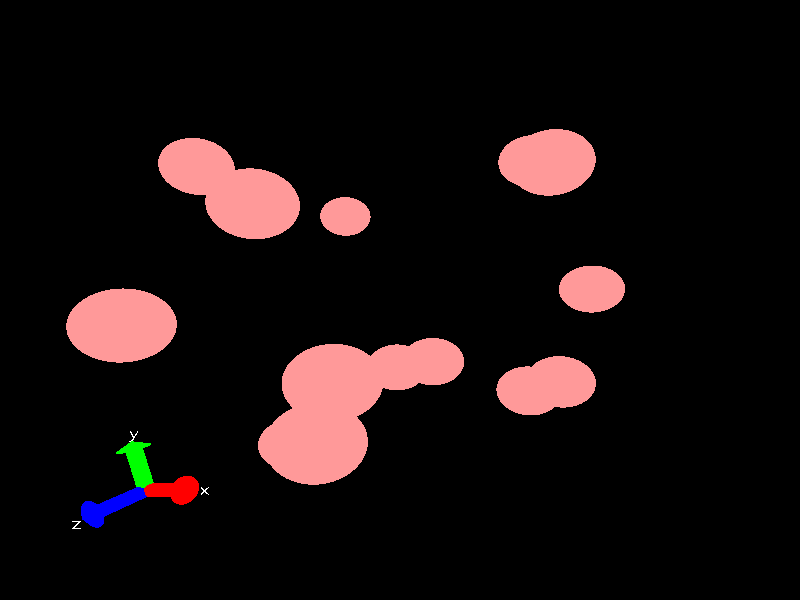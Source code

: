 // 
// Molecular graphics export from VMD 1.9.4a51
// http://www.ks.uiuc.edu/Research/vmd/
// Requires POV-Ray 3.5 or later
// 
// POV 3.x input script : vmdscene.pov 
// try povray +W1736 +H1726 -Ivmdscene.pov -Ovmdscene.pov.tga +P +X +A +FT +C
#if (version < 3.5) 
#error "VMD POV3DisplayDevice has been compiled for POV-Ray 3.5 or above.\nPlease upgrade POV-Ray or recompile VMD."
#end 
#declare VMD_clip_on=array[3] {0, 0, 0};
#declare VMD_clip=array[3];
#declare VMD_scaledclip=array[3];
#declare VMD_line_width=0.0020;
#macro VMDC ( C1 )
  texture { pigment { rgbt C1 }}
#end
#macro VMD_point (P1, R1, C1)
  #local T = texture { finish { ambient 1.0 diffuse 0.0 phong 0.0 specular 0.0 } pigment { C1 } }
  #if(VMD_clip_on[2])
  intersection {
    sphere {P1, R1 texture {T} #if(VMD_clip_on[1]) clipped_by {VMD_clip[1]} #end no_shadow}
    VMD_clip[2]
  }
  #else
  sphere {P1, R1 texture {T} #if(VMD_clip_on[1]) clipped_by {VMD_clip[1]} #end no_shadow}
  #end
#end
#macro VMD_line (P1, P2, C1)
  #local T = texture { finish { ambient 1.0 diffuse 0.0 phong 0.0 specular 0.0 } pigment { C1 } }
  #if(VMD_clip_on[2])
  intersection {
    cylinder {P1, P2, VMD_line_width texture {T} #if(VMD_clip_on[1]) clipped_by {VMD_clip[1]} #end no_shadow}
    VMD_clip[2]
  }
  #else
  cylinder {P1, P2, VMD_line_width texture {T} #if(VMD_clip_on[1]) clipped_by {VMD_clip[1]} #end no_shadow}
  #end
#end
#macro VMD_sphere (P1, R1, C1)
  #local T = texture { pigment { C1 } }
  #if(VMD_clip_on[2])
  intersection {
    sphere {P1, R1 texture {T} #if(VMD_clip_on[1]) clipped_by {VMD_clip[1]} #end no_shadow}
    VMD_clip[2]
  }
  #else
  sphere {P1, R1 texture {T} #if(VMD_clip_on[1]) clipped_by {VMD_clip[1]} #end no_shadow}
  #end
#end
#macro VMD_cylinder (P1, P2, R1, C1, O1)
  #local T = texture { pigment { C1 } }
  #if(VMD_clip_on[2])
  intersection {
    cylinder {P1, P2, R1 #if(O1) open #end texture {T} #if(VMD_clip_on[1]) clipped_by {VMD_clip[1]} #end no_shadow}
    VMD_clip[2]
  }
  #else
  cylinder {P1, P2, R1 #if(O1) open #end texture {T} #if(VMD_clip_on[1]) clipped_by {VMD_clip[1]} #end no_shadow}
  #end
#end
#macro VMD_cone (P1, P2, R1, C1)
  #local T = texture { pigment { C1 } }
  #if(VMD_clip_on[2])
  intersection {
    cone {P1, R1, P2, VMD_line_width texture {T} #if(VMD_clip_on[1]) clipped_by {VMD_clip[1]} #end no_shadow}
    VMD_clip[2]
  }
  #else
  cone {P1, R1, P2, VMD_line_width texture {T} #if(VMD_clip_on[1]) clipped_by {VMD_clip[1]} #end no_shadow}
  #end
#end
#macro VMD_triangle (P1, P2, P3, N1, N2, N3, C1)
  #local T = texture { pigment { C1 } }
  smooth_triangle {P1, N1, P2, N2, P3, N3 texture {T} #if(VMD_clip_on[1]) clipped_by {VMD_clip[1]} #end no_shadow}
#end
#macro VMD_tricolor (P1, P2, P3, N1, N2, N3, C1, C2, C3)
  #local NX = P2-P1;
  #local NY = P3-P1;
  #local NZ = vcross(NX, NY);
  #local T = texture { pigment {
    average pigment_map {
      [1 gradient x color_map {[0 rgb 0] [1 C2*3]}]
      [1 gradient y color_map {[0 rgb 0] [1 C3*3]}]
      [1 gradient z color_map {[0 rgb 0] [1 C1*3]}]
    }
    matrix <1.01,0,1,0,1.01,1,0,0,1,-.002,-.002,-1>
    matrix <NX.x,NX.y,NX.z,NY.x,NY.y,NY.z,NZ.x,NZ.y,NZ.z,P1.x,P1.y,P1.z>
  } }
  smooth_triangle {P1, N1, P2, N2, P3, N3 texture {T} #if(VMD_clip_on[1]) clipped_by {VMD_clip[1]} #end no_shadow}
#end
camera {
  up <0, 6.0000, 0>
  right <6.0348, 0, 0>
  location <0.0000, 0.0000, -2.0000>
  look_at <0.0000, 0.0000, -0.0000>
  direction <-0.0000, -0.0000, 4.0000>
}
light_source { 
  <-0.1000, 0.1000, -1.0000> 
  color rgb<1.000, 1.000, 1.000> 
  parallel 
  point_at <0.0, 0.0, 0.0> 
}
light_source { 
  <1.0000, 2.0000, -0.5000> 
  color rgb<1.000, 1.000, 1.000> 
  parallel 
  point_at <0.0, 0.0, 0.0> 
}
background {
  color rgb<0.000, 0.000, 0.000>
}
fog {
  distance 3.1250 
  fog_type 1 
  color rgb<0.000, 0.000, 0.000> 
} 
#default { texture {
 finish { ambient 0.000 diffuse 0.650 phong 0.1 phong_size 40.000 specular 0.500 }
} }
// VMD: Starting axes output.
VMD_cylinder(<-0.955504,-0.95,-0>,<-0.772025,-0.903936,-0.096792>0.0300,rgbt<1.000,0.000,0.000,0.000>,1)
VMD_triangle(<-0.75707161,-0.86525095,-0.050036583>,<-0.75194401,-0.8751989,-0.045050956>,<-0.73964596,-0.89580673,-0.11387289>,<-0.86348796,-0.50433731,0.0056937039>,<-0.90569884,-0.42244527,-0.035347987>,<-0.88485694,-0.46548599,-0.018735785>,rgbt<1.000,0.000,0.000,0.000>)
VMD_triangle(<-0.75707161,-0.86525095,-0.050036583>,<-0.75194401,-0.8751989,-0.045050956>,<-0.77202463,-0.90393573,-0.096791953>,<-0.86344159,-0.21677543,0.45549646>,<-0.86344159,-0.21677543,0.45549646>,<-0.86344159,-0.21677543,0.45549646>,rgbt<1.000,0.000,0.000,0.000>)
VMD_triangle(<-0.75194401,-0.8751989,-0.045050956>,<-0.74758804,-0.88625121,-0.042053711>,<-0.73964596,-0.89580673,-0.11387289>,<-0.90569884,-0.42244527,-0.035347987>,<-0.94155729,-0.33146229,-0.060021412>,<-0.92421967,-0.37832189,-0.051869668>,rgbt<1.000,0.000,0.000,0.000>)
VMD_triangle(<-0.75194401,-0.8751989,-0.045050956>,<-0.74758804,-0.88625121,-0.042053711>,<-0.77202463,-0.90393573,-0.096791953>,<-0.86344159,-0.21677543,0.45549646>,<-0.86344159,-0.21677543,0.45549646>,<-0.86344159,-0.21677543,0.45549646>,rgbt<1.000,0.000,0.000,0.000>)
VMD_triangle(<-0.74758804,-0.88625121,-0.042053711>,<-0.7441712,-0.89798319,-0.041160017>,<-0.73964596,-0.89580673,-0.11387289>,<-0.94155729,-0.33146229,-0.060021412>,<-0.96968514,-0.23488466,-0.067378312>,<-0.95648181,-0.28375325,-0.068019398>,rgbt<1.000,0.000,0.000,0.000>)
VMD_triangle(<-0.74758804,-0.88625121,-0.042053711>,<-0.7441712,-0.89798319,-0.041160017>,<-0.77202463,-0.90393573,-0.096791953>,<-0.86344159,-0.21677543,0.45549646>,<-0.86344159,-0.21677543,0.45549646>,<-0.86344159,-0.21677543,0.45549646>,rgbt<1.000,0.000,0.000,0.000>)
VMD_triangle(<-0.7441712,-0.89798319,-0.041160017>,<-0.74182475,-0.90994388,-0.042404231>,<-0.73964596,-0.89580673,-0.11387289>,<-0.96968514,-0.23488466,-0.067378312>,<-0.98900151,-0.13642395,-0.057135869>,<-0.98040336,-0.18541417,-0.066564523>,rgbt<1.000,0.000,0.000,0.000>)
VMD_triangle(<-0.7441712,-0.89798319,-0.041160017>,<-0.74182475,-0.90994388,-0.042404231>,<-0.77202463,-0.90393573,-0.096791953>,<-0.86344159,-0.21677543,0.45549646>,<-0.86344159,-0.21677543,0.45549646>,<-0.86344159,-0.21677543,0.45549646>,rgbt<1.000,0.000,0.000,0.000>)
VMD_triangle(<-0.74182475,-0.90994388,-0.042404231>,<-0.74063879,-0.92167366,-0.045738541>,<-0.73964596,-0.89580673,-0.11387289>,<-0.98900151,-0.13642395,-0.057135869>,<-0.99876392,-0.039864,-0.029687835>,<-0.99506491,-0.087084092,-0.047560863>,rgbt<1.000,0.000,0.000,0.000>)
VMD_triangle(<-0.74182475,-0.90994388,-0.042404231>,<-0.74063879,-0.92167366,-0.045738541>,<-0.77202463,-0.90393573,-0.096791953>,<-0.86344159,-0.21677543,0.45549646>,<-0.86344159,-0.21677543,0.45549646>,<-0.86344159,-0.21677543,0.45549646>,rgbt<1.000,0.000,0.000,0.000>)
VMD_triangle(<-0.74063879,-0.92167366,-0.045738541>,<-0.740659,-0.93272179,-0.051034797>,<-0.73964596,-0.89580673,-0.11387289>,<-0.99876392,-0.039864,-0.029687835>,<-0.99859744,0.051084492,0.013910976>,<-0.99990326,0.0074582733,-0.011738721>,rgbt<1.000,0.000,0.000,0.000>)
VMD_triangle(<-0.74063879,-0.92167366,-0.045738541>,<-0.740659,-0.93272179,-0.051034797>,<-0.77202463,-0.90393573,-0.096791953>,<-0.86344159,-0.21677543,0.45549646>,<-0.86344159,-0.21677543,0.45549646>,<-0.86344159,-0.21677543,0.45549646>,rgbt<1.000,0.000,0.000,0.000>)
VMD_triangle(<-0.740659,-0.93272179,-0.051034797>,<-0.74188459,-0.94266367,-0.058089476>,<-0.73964596,-0.89580673,-0.11387289>,<-0.99859744,0.051084492,0.013910976>,<-0.98850834,0.13292633,0.071985193>,<-0.99473238,0.094579749,0.039525058>,rgbt<1.000,0.000,0.000,0.000>)
VMD_triangle(<-0.740659,-0.93272179,-0.051034797>,<-0.74188459,-0.94266367,-0.058089476>,<-0.77202463,-0.90393573,-0.096791953>,<-0.86344159,-0.21677543,0.45549646>,<-0.86344159,-0.21677543,0.45549646>,<-0.86344159,-0.21677543,0.45549646>,rgbt<1.000,0.000,0.000,0.000>)
VMD_triangle(<-0.74188459,-0.94266367,-0.058089476>,<-0.74426842,-0.95111734,-0.066631466>,<-0.73964596,-0.89580673,-0.11387289>,<-0.98850834,0.13292633,0.071985193>,<-0.96888435,0.20251667,0.14230315>,<-0.97975087,0.17093229,0.10426084>,rgbt<1.000,0.000,0.000,0.000>)
VMD_triangle(<-0.74188459,-0.94266367,-0.058089476>,<-0.74426842,-0.95111734,-0.066631466>,<-0.77202463,-0.90393573,-0.096791953>,<-0.86344159,-0.21677543,0.45549646>,<-0.86344159,-0.21677543,0.45549646>,<-0.86344159,-0.21677543,0.45549646>,rgbt<1.000,0.000,0.000,0.000>)
VMD_triangle(<-0.74426842,-0.95111734,-0.066631466>,<-0.74771893,-0.95775777,-0.076332517>,<-0.73964596,-0.89580673,-0.11387289>,<-0.96888435,0.20251667,0.14230315>,<-0.94047958,0.25718093,0.22216229>,<-0.95553458,0.23358203,0.17998081>,rgbt<1.000,0.000,0.000,0.000>)
VMD_triangle(<-0.74426842,-0.95111734,-0.066631466>,<-0.74771893,-0.95775777,-0.076332517>,<-0.77202463,-0.90393573,-0.096791953>,<-0.86344159,-0.21677543,0.45549646>,<-0.86344159,-0.21677543,0.45549646>,<-0.86344159,-0.21677543,0.45549646>,rgbt<1.000,0.000,0.000,0.000>)
VMD_triangle(<-0.74771893,-0.95775777,-0.076332517>,<-0.75210351,-0.96232986,-0.086819813>,<-0.73964596,-0.89580673,-0.11387289>,<-0.94047958,0.25718093,0.22216229>,<-0.90438581,0.29481843,0.30849376>,<-0.92301428,0.28012076,0.26377445>,rgbt<1.000,0.000,0.000,0.000>)
VMD_triangle(<-0.74771893,-0.95775777,-0.076332517>,<-0.75210351,-0.96232986,-0.086819813>,<-0.77202463,-0.90393573,-0.096791953>,<-0.86344159,-0.21677543,0.45549646>,<-0.86344159,-0.21677543,0.45549646>,<-0.86344159,-0.21677543,0.45549646>,rgbt<1.000,0.000,0.000,0.000>)
VMD_triangle(<-0.75210351,-0.96232986,-0.086819813>,<-0.75725365,-0.9646579,-0.097690322>,<-0.73964596,-0.89580673,-0.11387289>,<-0.90438581,0.29481843,0.30849376>,<-0.8619898,0.31398299,0.39798009>,<-0.88343942,0.30876058,0.35242242>,rgbt<1.000,0.000,0.000,0.000>)
VMD_triangle(<-0.75210351,-0.96232986,-0.086819813>,<-0.75725365,-0.9646579,-0.097690322>,<-0.77202463,-0.90393573,-0.096791953>,<-0.86344159,-0.21677543,0.45549646>,<-0.86344159,-0.21677543,0.45549646>,<-0.86344159,-0.21677543,0.45549646>,rgbt<1.000,0.000,0.000,0.000>)
VMD_triangle(<-0.75725365,-0.9646579,-0.097690322>,<-0.76297134,-0.96465242,-0.10852633>,<-0.73964596,-0.89580673,-0.11387289>,<-0.8619898,0.31398299,0.39798009>,<-0.81492114,0.31393787,0.48718223>,<-0.83833104,0.31840068,0.44251779>,rgbt<1.000,0.000,0.000,0.000>)
VMD_triangle(<-0.75725365,-0.9646579,-0.097690322>,<-0.76297134,-0.96465242,-0.10852633>,<-0.77202463,-0.90393573,-0.096791953>,<-0.86344159,-0.21677543,0.45549646>,<-0.86344159,-0.21677543,0.45549646>,<-0.86344159,-0.21677543,0.45549646>,rgbt<1.000,0.000,0.000,0.000>)
VMD_triangle(<-0.76297134,-0.96465242,-0.10852633>,<-0.76903701,-0.96231365,-0.11891137>,<-0.73964596,-0.89580673,-0.11387289>,<-0.81492114,0.31393787,0.48718223>,<-0.76498854,0.2946848,0.57267207>,<-0.78942281,0.30867052,0.53059798>,rgbt<1.000,0.000,0.000,0.000>)
VMD_triangle(<-0.76297134,-0.96465242,-0.10852633>,<-0.76903701,-0.96231365,-0.11891137>,<-0.77202463,-0.90393573,-0.096791953>,<-0.86344159,-0.21677543,0.45549646>,<-0.86344159,-0.21677543,0.45549646>,<-0.86344159,-0.21677543,0.45549646>,rgbt<1.000,0.000,0.000,0.000>)
VMD_triangle(<-0.76903701,-0.96231365,-0.11891137>,<-0.77521753,-0.95773143,-0.12844637>,<-0.73964596,-0.89580673,-0.11387289>,<-0.76498854,0.2946848,0.57267207>,<-0.71411061,0.25696388,0.65116471>,<-0.73859382,0.27994394,0.61327863>,rgbt<1.000,0.000,0.000,0.000>)
VMD_triangle(<-0.76903701,-0.96231365,-0.11891137>,<-0.77521753,-0.95773143,-0.12844637>,<-0.77202463,-0.90393573,-0.096791953>,<-0.86344159,-0.21677543,0.45549646>,<-0.86344159,-0.21677543,0.45549646>,<-0.86344159,-0.21677543,0.45549646>,rgbt<1.000,0.000,0.000,0.000>)
VMD_triangle(<-0.77521753,-0.95773143,-0.12844637>,<-0.78127533,-0.95108187,-0.13676493>,<-0.73964596,-0.89580673,-0.11387289>,<-0.71411061,0.25696388,0.65116471>,<-0.66424298,0.20222466,0.71964329>,<-0.68779749,0.23332532,0.68738198>,rgbt<1.000,0.000,0.000,0.000>)
VMD_triangle(<-0.77521753,-0.95773143,-0.12844637>,<-0.78127533,-0.95108187,-0.13676493>,<-0.77202463,-0.90393573,-0.096791953>,<-0.86344159,-0.21677543,0.45549646>,<-0.86344159,-0.21677543,0.45549646>,<-0.86344159,-0.21677543,0.45549646>,rgbt<1.000,0.000,0.000,0.000>)
VMD_triangle(<-0.78127533,-0.95108187,-0.13676493>,<-0.78697765,-0.94262046,-0.14354733>,<-0.73964596,-0.89580673,-0.11387289>,<-0.66424298,0.20222466,0.71964329>,<-0.61730176,0.13257052,0.77547634>,<-0.63898611,0.17060572,0.75006026>,rgbt<1.000,0.000,0.000,0.000>)
VMD_triangle(<-0.78127533,-0.95108187,-0.13676493>,<-0.78697765,-0.94262046,-0.14354733>,<-0.77202463,-0.90393573,-0.096791953>,<-0.86344159,-0.21677543,0.45549646>,<-0.86344159,-0.21677543,0.45549646>,<-0.86344159,-0.21677543,0.45549646>,rgbt<1.000,0.000,0.000,0.000>)
VMD_triangle(<-0.78697765,-0.94262046,-0.14354733>,<-0.79210526,-0.9326725,-0.14853296>,<-0.73964596,-0.89580673,-0.11387289>,<-0.61730176,0.13257052,0.77547634>,<-0.575091,0.050678398,0.81651819>,<-0.59403539,0.094195619,0.7989049>,rgbt<1.000,0.000,0.000,0.000>)
VMD_triangle(<-0.78697765,-0.94262046,-0.14354733>,<-0.79210526,-0.9326725,-0.14853296>,<-0.77202463,-0.90393573,-0.096791953>,<-0.86344159,-0.21677543,0.45549646>,<-0.86344159,-0.21677543,0.45549646>,<-0.86344159,-0.21677543,0.45549646>,rgbt<1.000,0.000,0.000,0.000>)
VMD_triangle(<-0.79210526,-0.9326725,-0.14853296>,<-0.79646122,-0.92162013,-0.15153021>,<-0.73964596,-0.89580673,-0.11387289>,<-0.575091,0.050678398,0.81651819>,<-0.53923267,-0.040304691,0.84119177>,<-0.55467266,0.0070312987,0.83203894>,rgbt<1.000,0.000,0.000,0.000>)
VMD_triangle(<-0.79210526,-0.9326725,-0.14853296>,<-0.79646122,-0.92162013,-0.15153021>,<-0.77202463,-0.90393573,-0.096791953>,<-0.86344159,-0.21677543,0.45549646>,<-0.86344159,-0.21677543,0.45549646>,<-0.86344159,-0.21677543,0.45549646>,rgbt<1.000,0.000,0.000,0.000>)
VMD_triangle(<-0.79646122,-0.92162013,-0.15153021>,<-0.79987806,-0.90988821,-0.15242389>,<-0.73964596,-0.89580673,-0.11387289>,<-0.53923267,-0.040304691,0.84119177>,<-0.511105,-0.13688236,0.84854871>,<-0.52241075,-0.087537393,0.84818876>,rgbt<1.000,0.000,0.000,0.000>)
VMD_triangle(<-0.79646122,-0.92162013,-0.15153021>,<-0.79987806,-0.90988821,-0.15242389>,<-0.77202463,-0.90393573,-0.096791953>,<-0.86344159,-0.21677543,0.45549646>,<-0.86344159,-0.21677543,0.45549646>,<-0.86344159,-0.21677543,0.45549646>,rgbt<1.000,0.000,0.000,0.000>)
VMD_triangle(<-0.79987806,-0.90988821,-0.15242389>,<-0.80222458,-0.89792752,-0.15117966>,<-0.73964596,-0.89580673,-0.11387289>,<-0.511105,-0.13688236,0.84854871>,<-0.49178872,-0.23534341,0.83830625>,<-0.49848929,-0.18587655,0.84673387>,rgbt<1.000,0.000,0.000,0.000>)
VMD_triangle(<-0.79987806,-0.90988821,-0.15242389>,<-0.80222458,-0.89792752,-0.15117966>,<-0.77202463,-0.90393573,-0.096791953>,<-0.86344159,-0.21677543,0.45549646>,<-0.86344159,-0.21677543,0.45549646>,<-0.86344159,-0.21677543,0.45549646>,rgbt<1.000,0.000,0.000,0.000>)
VMD_triangle(<-0.80222458,-0.89792752,-0.15117966>,<-0.80341053,-0.88619769,-0.14784534>,<-0.73964596,-0.89580673,-0.11387289>,<-0.49178872,-0.23534341,0.83830625>,<-0.48202619,-0.3319034,0.81085807>,<-0.48382762,-0.28420705,0.82773006>,rgbt<1.000,0.000,0.000,0.000>)
VMD_triangle(<-0.80222458,-0.89792752,-0.15117966>,<-0.80341053,-0.88619769,-0.14784534>,<-0.77202463,-0.90393573,-0.096791953>,<-0.86344159,-0.21677543,0.45549646>,<-0.86344159,-0.21677543,0.45549646>,<-0.86344159,-0.21677543,0.45549646>,rgbt<1.000,0.000,0.000,0.000>)
VMD_triangle(<-0.80341053,-0.88619769,-0.14784534>,<-0.80339026,-0.87514955,-0.14254908>,<-0.73964596,-0.89580673,-0.11387289>,<-0.48202619,-0.3319034,0.81085807>,<-0.4821927,-0.42285177,0.767259>,<-0.47898936,-0.37874919,0.79190797>,rgbt<1.000,0.000,0.000,0.000>)
VMD_triangle(<-0.80341053,-0.88619769,-0.14784534>,<-0.80339026,-0.87514955,-0.14254908>,<-0.77202463,-0.90393573,-0.096791953>,<-0.86344159,-0.21677543,0.45549646>,<-0.86344159,-0.21677543,0.45549646>,<-0.86344159,-0.21677543,0.45549646>,rgbt<1.000,0.000,0.000,0.000>)
VMD_triangle(<-0.80339026,-0.87514955,-0.14254908>,<-0.80216467,-0.86520761,-0.13549438>,<-0.73964596,-0.89580673,-0.11387289>,<-0.4821927,-0.42285177,0.767259>,<-0.49228176,-0.50469381,0.70918459>,<-0.48416024,-0.46587071,0.7406438>,rgbt<1.000,0.000,0.000,0.000>)
VMD_triangle(<-0.80339026,-0.87514955,-0.14254908>,<-0.80216467,-0.86520761,-0.13549438>,<-0.77202463,-0.90393573,-0.096791953>,<-0.86344159,-0.21677543,0.45549646>,<-0.86344159,-0.21677543,0.45549646>,<-0.86344159,-0.21677543,0.45549646>,rgbt<1.000,0.000,0.000,0.000>)
VMD_triangle(<-0.80216467,-0.86520761,-0.13549438>,<-0.79978079,-0.85675406,-0.12695238>,<-0.73964596,-0.89580673,-0.11387289>,<-0.49228176,-0.50469381,0.70918459>,<-0.51190567,-0.57428408,0.63886642>,<-0.49914151,-0.54222345,0.67590779>,rgbt<1.000,0.000,0.000,0.000>)
VMD_triangle(<-0.80216467,-0.86520761,-0.13549438>,<-0.79978079,-0.85675406,-0.12695238>,<-0.77202463,-0.90393573,-0.096791953>,<-0.86344159,-0.21677543,0.45549646>,<-0.86344159,-0.21677543,0.45549646>,<-0.86344159,-0.21677543,0.45549646>,rgbt<1.000,0.000,0.000,0.000>)
VMD_triangle(<-0.79978079,-0.85675406,-0.12695238>,<-0.79633033,-0.85011357,-0.11725132>,<-0.73964596,-0.89580673,-0.11387289>,<-0.51190567,-0.57428408,0.63886642>,<-0.54031026,-0.62894821,0.55900705>,<-0.52335781,-0.60487294,0.60018772>,rgbt<1.000,0.000,0.000,0.000>)
VMD_triangle(<-0.79978079,-0.85675406,-0.12695238>,<-0.79633033,-0.85011357,-0.11725132>,<-0.77202463,-0.90393573,-0.096791953>,<-0.86344159,-0.21677543,0.45549646>,<-0.86344159,-0.21677543,0.45549646>,<-0.86344159,-0.21677543,0.45549646>,rgbt<1.000,0.000,0.000,0.000>)
VMD_triangle(<-0.79633033,-0.85011357,-0.11725132>,<-0.79194576,-0.84554154,-0.10676403>,<-0.73964596,-0.89580673,-0.11387289>,<-0.54031026,-0.62894821,0.55900705>,<-0.57640398,-0.66658562,0.47267544>,<-0.55587798,-0.65141165,0.51639372>,rgbt<1.000,0.000,0.000,0.000>)
VMD_triangle(<-0.79633033,-0.85011357,-0.11725132>,<-0.79194576,-0.84554154,-0.10676403>,<-0.77202463,-0.90393573,-0.096791953>,<-0.86344159,-0.21677543,0.45549646>,<-0.86344159,-0.21677543,0.45549646>,<-0.86344159,-0.21677543,0.45549646>,rgbt<1.000,0.000,0.000,0.000>)
VMD_triangle(<-0.79194576,-0.84554154,-0.10676403>,<-0.78679562,-0.8432135,-0.09589351>,<-0.73964596,-0.89580673,-0.11387289>,<-0.57640398,-0.66658562,0.47267544>,<-0.61879987,-0.68574995,0.3831889>,<-0.59545267,-0.68005121,0.42774576>,rgbt<1.000,0.000,0.000,0.000>)
VMD_triangle(<-0.79194576,-0.84554154,-0.10676403>,<-0.78679562,-0.8432135,-0.09589351>,<-0.77202463,-0.90393573,-0.096791953>,<-0.86344159,-0.21677543,0.45549646>,<-0.86344159,-0.21677543,0.45549646>,<-0.86344159,-0.21677543,0.45549646>,rgbt<1.000,0.000,0.000,0.000>)
VMD_triangle(<-0.78679562,-0.8432135,-0.09589351>,<-0.78107786,-0.84321898,-0.085057519>,<-0.73964596,-0.89580673,-0.11387289>,<-0.61879987,-0.68574995,0.3831889>,<-0.66586858,-0.68570459,0.29398677>,<-0.64056122,-0.68969113,0.33765006>,rgbt<1.000,0.000,0.000,0.000>)
VMD_triangle(<-0.78679562,-0.8432135,-0.09589351>,<-0.78107786,-0.84321898,-0.085057519>,<-0.77202463,-0.90393573,-0.096791953>,<-0.86344159,-0.21677543,0.45549646>,<-0.86344159,-0.21677543,0.45549646>,<-0.86344159,-0.21677543,0.45549646>,rgbt<1.000,0.000,0.000,0.000>)
VMD_triangle(<-0.78107786,-0.84321898,-0.085057519>,<-0.77501214,-0.84555775,-0.074672468>,<-0.73964596,-0.89580673,-0.11387289>,<-0.66586858,-0.68570459,0.29398677>,<-0.71580124,-0.66645139,0.20849693>,<-0.6894694,-0.67996073,0.2495701>,rgbt<1.000,0.000,0.000,0.000>)
VMD_triangle(<-0.78107786,-0.84321898,-0.085057519>,<-0.77501214,-0.84555775,-0.074672468>,<-0.77202463,-0.90393573,-0.096791953>,<-0.86344159,-0.21677543,0.45549646>,<-0.86344159,-0.21677543,0.45549646>,<-0.86344159,-0.21677543,0.45549646>,rgbt<1.000,0.000,0.000,0.000>)
VMD_triangle(<-0.77501214,-0.84555775,-0.074672468>,<-0.76883173,-0.85014004,-0.065137468>,<-0.73964596,-0.89580673,-0.11387289>,<-0.71580124,-0.66645139,0.20849693>,<-0.76667923,-0.62873036,0.13000447>,<-0.74029857,-0.65123415,0.1668894>,rgbt<1.000,0.000,0.000,0.000>)
VMD_triangle(<-0.77501214,-0.84555775,-0.074672468>,<-0.76883173,-0.85014004,-0.065137468>,<-0.77202463,-0.90393573,-0.096791953>,<-0.86344159,-0.21677543,0.45549646>,<-0.86344159,-0.21677543,0.45549646>,<-0.86344159,-0.21677543,0.45549646>,rgbt<1.000,0.000,0.000,0.000>)
VMD_triangle(<-0.76883173,-0.85014004,-0.065137468>,<-0.76277387,-0.85678959,-0.056818925>,<-0.73964596,-0.89580673,-0.11387289>,<-0.76667923,-0.62873036,0.13000447>,<-0.81654698,-0.57399082,0.061526071>,<-0.7910949,-0.60461515,0.09278632>,rgbt<1.000,0.000,0.000,0.000>)
VMD_triangle(<-0.76883173,-0.85014004,-0.065137468>,<-0.76277387,-0.85678959,-0.056818925>,<-0.77202463,-0.90393573,-0.096791953>,<-0.86344159,-0.21677543,0.45549646>,<-0.86344159,-0.21677543,0.45549646>,<-0.86344159,-0.21677543,0.45549646>,rgbt<1.000,0.000,0.000,0.000>)
VMD_triangle(<-0.76277387,-0.85678959,-0.056818925>,<-0.75707161,-0.865251,-0.050036531>,<-0.73964596,-0.89580673,-0.11387289>,<-0.81654698,-0.57399082,0.061526071>,<-0.86348826,-0.50433671,0.0056932867>,<-0.83990639,-0.54189539,0.030108232>,rgbt<1.000,0.000,0.000,0.000>)
VMD_triangle(<-0.76277387,-0.85678959,-0.056818925>,<-0.75707161,-0.865251,-0.050036531>,<-0.77202463,-0.90393573,-0.096791953>,<-0.86344159,-0.21677543,0.45549646>,<-0.86344159,-0.21677543,0.45549646>,<-0.86344159,-0.21677543,0.45549646>,rgbt<1.000,0.000,0.000,0.000>)
VMD_cylinder(<-0.955504,-0.95,-0>,<-1.00573,-0.743544,0.00305446>0.0300,rgbt<0.000,1.000,0.000,0.000>,1)
VMD_triangle(<-1.0125473,-0.74612212,0.065126821>,<-1.0006436,-0.74322975,0.06534598>,<-1.0145881,-0.70711112,0.003593486>,<0.25881547,-0.81189007,-0.52330589>,<0.16082427,-0.83570033,-0.52511001>,<0.20962043,-0.8226493,-0.52849531>,rgbt<0.000,1.000,0.000,0.000>)
VMD_triangle(<-1.0125473,-0.74612212,0.065126821>,<-1.0006436,-0.74322975,0.06534598>,<-1.0057255,-0.74354446,0.0030544633>,<0.23633853,-0.97156453,-0.014374077>,<0.23633853,-0.97156453,-0.014374077>,<0.23633853,-0.97156453,-0.014374077>,rgbt<0.000,1.000,0.000,0.000>)
VMD_triangle(<-1.0006436,-0.74322975,0.06534598>,<-0.98893517,-0.74034941,0.06317132>,<-1.0145881,-0.70711112,0.003593486>,<0.16082427,-0.83570033,-0.52511001>,<0.064440757,-0.859411,-0.50720817>,<0.11161602,-0.84660947,-0.52037895>,rgbt<0.000,1.000,0.000,0.000>)
VMD_triangle(<-1.0006436,-0.74322975,0.06534598>,<-0.98893517,-0.74034941,0.06317132>,<-1.0057255,-0.74354446,0.0030544633>,<0.23633853,-0.97156453,-0.014374077>,<0.23633853,-0.97156453,-0.014374077>,<0.23633853,-0.97156453,-0.014374077>,rgbt<0.000,1.000,0.000,0.000>)
VMD_triangle(<-0.98893517,-0.74034941,0.06317132>,<-0.97787207,-0.73759186,0.058686398>,<-1.0145881,-0.70711112,0.003593486>,<0.064440757,-0.859411,-0.50720817>,<-0.02663129,-0.88211095,-0.47028828>,<0.017100342,-0.87000984,-0.49273756>,rgbt<0.000,1.000,0.000,0.000>)
VMD_triangle(<-0.98893517,-0.74034941,0.06317132>,<-0.97787207,-0.73759186,0.058686398>,<-1.0057255,-0.74354446,0.0030544633>,<0.23633853,-0.97156453,-0.014374077>,<0.23633853,-0.97156453,-0.014374077>,<0.23633853,-0.97156453,-0.014374077>,rgbt<0.000,1.000,0.000,0.000>)
VMD_triangle(<-0.97787207,-0.73759186,0.058686398>,<-0.9678793,-0.73506314,0.052063573>,<-1.0145881,-0.70711112,0.003593486>,<-0.02663129,-0.88211095,-0.47028828>,<-0.10889179,-0.90292782,-0.41576904>,<-0.070294611,-0.89195126,-0.44663367>,rgbt<0.000,1.000,0.000,0.000>)
VMD_triangle(<-0.97787207,-0.73759186,0.058686398>,<-0.9678793,-0.73506314,0.052063573>,<-1.0057255,-0.74354446,0.0030544633>,<0.23633853,-0.97156453,-0.014374077>,<0.23633853,-0.97156453,-0.014374077>,<0.23633853,-0.97156453,-0.014374077>,rgbt<0.000,1.000,0.000,0.000>)
VMD_triangle(<-0.9678793,-0.73506314,0.052063573>,<-0.95934093,-0.73286033,0.043557353>,<-1.0145881,-0.70711112,0.003593486>,<-0.10889179,-0.90292782,-0.41576904>,<-0.17917955,-0.92106158,-0.34574577>,<-0.14720997,-0.91159028,-0.38383898>,rgbt<0.000,1.000,0.000,0.000>)
VMD_triangle(<-0.9678793,-0.73506314,0.052063573>,<-0.95934093,-0.73286033,0.043557353>,<-1.0057255,-0.74354446,0.0030544633>,<0.23633853,-0.97156453,-0.014374077>,<0.23633853,-0.97156453,-0.014374077>,<0.23633853,-0.97156453,-0.014374077>,rgbt<0.000,1.000,0.000,0.000>)
VMD_triangle(<-0.95934093,-0.73286033,0.043557353>,<-0.9525851,-0.73106807,0.033494633>,<-1.0145881,-0.70711112,0.003593486>,<-0.17917955,-0.92106158,-0.34574577>,<-0.23479354,-0.93581545,-0.26290953>,<-0.21068999,-0.92817241,-0.30676663>,rgbt<0.000,1.000,0.000,0.000>)
VMD_triangle(<-0.95934093,-0.73286033,0.043557353>,<-0.9525851,-0.73106807,0.033494633>,<-1.0057255,-0.74354446,0.0030544633>,<0.23633853,-0.97156453,-0.014374077>,<0.23633853,-0.97156453,-0.014374077>,<0.23633853,-0.97156453,-0.014374077>,rgbt<0.000,1.000,0.000,0.000>)
VMD_triangle(<-0.9525851,-0.73106807,0.033494633>,<-0.94787145,-0.72975522,0.022262119>,<-1.0145881,-0.70711112,0.003593486>,<-0.23479354,-0.93581545,-0.26290953>,<-0.27359638,-0.94662249,-0.17044343>,<-0.25829533,-0.94106025,-0.21837862>,rgbt<0.000,1.000,0.000,0.000>)
VMD_triangle(<-0.9525851,-0.73106807,0.033494633>,<-0.94787145,-0.72975522,0.022262119>,<-1.0057255,-0.74354446,0.0030544633>,<0.23633853,-0.97156453,-0.014374077>,<0.23633853,-0.97156453,-0.014374077>,<0.23633853,-0.97156453,-0.014374077>,rgbt<0.000,1.000,0.000,0.000>)
VMD_triangle(<-0.94787145,-0.72975522,0.022262119>,<-0.94538105,-0.72897238,0.010291461>,<-1.0145881,-0.70711112,0.003593486>,<-0.27359638,-0.94662249,-0.17044343>,<-0.29409713,-0.95306724,-0.071900696>,<-0.28819633,-0.94975865,-0.12207136>,rgbt<0.000,1.000,0.000,0.000>)
VMD_triangle(<-0.94787145,-0.72975522,0.022262119>,<-0.94538105,-0.72897238,0.010291461>,<-1.0057255,-0.74354446,0.0030544633>,<0.23633853,-0.97156453,-0.014374077>,<0.23633853,-0.97156453,-0.014374077>,<0.23633853,-0.97156453,-0.014374077>,rgbt<0.000,1.000,0.000,0.000>)
VMD_triangle(<-0.94538105,-0.72897238,0.010291461>,<-0.94520974,-0.72874951,-0.0019573104>,<-1.0145881,-0.70711112,0.003593486>,<-0.29409713,-0.95306724,-0.071900696>,<-0.29550785,-0.95490217,0.028931331>,<-0.29924417,-0.9539333,-0.021545719>,rgbt<0.000,1.000,0.000,0.000>)
VMD_triangle(<-0.94538105,-0.72897238,0.010291461>,<-0.94520974,-0.72874951,-0.0019573104>,<-1.0057255,-0.74354446,0.0030544633>,<0.23633853,-0.97156453,-0.014374077>,<0.23633853,-0.97156453,-0.014374077>,<0.23633853,-0.97156453,-0.014374077>,rgbt<0.000,1.000,0.000,0.000>)
VMD_triangle(<-0.94520974,-0.72874951,-0.0019573104>,<-0.94736397,-0.72909516,-0.014013493>,<-1.0145881,-0.70711112,0.003593486>,<-0.29550785,-0.95490217,0.028931331>,<-0.27777424,-0.95205659,0.12817781>,<-0.29101411,-0.95342374,0.079334274>,rgbt<0.000,1.000,0.000,0.000>)
VMD_triangle(<-0.94520974,-0.72874951,-0.0019573104>,<-0.94736397,-0.72909516,-0.014013493>,<-1.0057255,-0.74354446,0.0030544633>,<0.23633853,-0.97156453,-0.014374077>,<0.23633853,-0.97156453,-0.014374077>,<0.23633853,-0.97156453,-0.014374077>,rgbt<0.000,1.000,0.000,0.000>)
VMD_triangle(<-0.94736397,-0.72909516,-0.014013493>,<-0.95176095,-0.72999609,-0.025413757>,<-1.0145881,-0.70711112,0.003593486>,<-0.27777424,-0.95205659,0.12817781>,<-0.24157789,-0.9446401,0.22202508>,<-0.26382247,-0.94824958,0.17669287>,rgbt<0.000,1.000,0.000,0.000>)
VMD_triangle(<-0.94736397,-0.72909516,-0.014013493>,<-0.95176095,-0.72999609,-0.025413757>,<-1.0057255,-0.74354446,0.0030544633>,<0.23633853,-0.97156453,-0.014374077>,<0.23633853,-0.97156453,-0.014374077>,<0.23633853,-0.97156453,-0.014374077>,rgbt<0.000,1.000,0.000,0.000>)
VMD_triangle(<-0.95176095,-0.72999609,-0.025413757>,<-0.95823181,-0.73141772,-0.035720006>,<-1.0145881,-0.70711112,0.003593486>,<-0.24157789,-0.9446401,0.22202508>,<-0.18830976,-0.93293756,0.30686626>,<-0.21871415,-0.93860972,0.2667883>,rgbt<0.000,1.000,0.000,0.000>)
VMD_triangle(<-0.95176095,-0.72999609,-0.025413757>,<-0.95823181,-0.73141772,-0.035720006>,<-1.0057255,-0.74354446,0.0030544633>,<0.23633853,-0.97156453,-0.014374077>,<0.23633853,-0.97156453,-0.014374077>,<0.23633853,-0.97156453,-0.014374077>,rgbt<0.000,1.000,0.000,0.000>)
VMD_triangle(<-0.95823181,-0.73141772,-0.035720006>,<-0.96652782,-0.73330534,-0.044536173>,<-1.0145881,-0.70711112,0.003593486>,<-0.18830976,-0.93293756,0.30686626>,<-0.1200168,-0.91739869,0.37944105>,<-0.15742272,-0.92487448,0.34615788>,rgbt<0.000,1.000,0.000,0.000>)
VMD_triangle(<-0.95823181,-0.73141772,-0.035720006>,<-0.96652782,-0.73330534,-0.044536173>,<-1.0057255,-0.74354446,0.0030544633>,<0.23633853,-0.97156453,-0.014374077>,<0.23633853,-0.97156453,-0.014374077>,<0.23633853,-0.97156453,-0.014374077>,rgbt<0.000,1.000,0.000,0.000>)
VMD_triangle(<-0.96652782,-0.73330534,-0.044536173>,<-0.97633016,-0.73558646,-0.051523451>,<-1.0145881,-0.70711112,0.003593486>,<-0.1200168,-0.91739869,0.37944105>,<-0.039323613,-0.89862061,0.43696064>,<-0.082303293,-0.90757173,0.4117519>,rgbt<0.000,1.000,0.000,0.000>)
VMD_triangle(<-0.96652782,-0.73330534,-0.044536173>,<-0.97633016,-0.73558646,-0.051523451>,<-1.0057255,-0.74354446,0.0030544633>,<0.23633853,-0.97156453,-0.014374077>,<0.23633853,-0.97156453,-0.014374077>,<0.23633853,-0.97156453,-0.014374077>,rgbt<0.000,1.000,0.000,0.000>)
VMD_triangle(<-0.97633016,-0.73558646,-0.051523451>,<-0.98726225,-0.73817343,-0.056413334>,<-1.0145881,-0.70711112,0.003593486>,<-0.039323613,-0.89862061,0.43696064>,<0.050668795,-0.87732494,0.47721434>,<0.0037568894,-0.88736641,0.46104956>,rgbt<0.000,1.000,0.000,0.000>)
VMD_triangle(<-0.97633016,-0.73558646,-0.051523451>,<-0.98726225,-0.73817343,-0.056413334>,<-1.0057255,-0.74354446,0.0030544633>,<0.23633853,-0.97156453,-0.014374077>,<0.23633853,-0.97156453,-0.014374077>,<0.23633853,-0.97156453,-0.014374077>,rgbt<0.000,1.000,0.000,0.000>)
VMD_triangle(<-0.98726225,-0.73817343,-0.056413334>,<-0.99890375,-0.74096674,-0.059017897>,<-1.0145881,-0.70711112,0.003593486>,<0.050668795,-0.87732494,0.47721434>,<0.14650212,-0.85433018,0.49865514>,<0.09745086,-0.86503506,0.49215615>,rgbt<0.000,1.000,0.000,0.000>)
VMD_triangle(<-0.98726225,-0.73817343,-0.056413334>,<-0.99890375,-0.74096674,-0.059017897>,<-1.0057255,-0.74354446,0.0030544633>,<0.23633853,-0.97156453,-0.014374077>,<0.23633853,-0.97156453,-0.014374077>,<0.23633853,-0.97156453,-0.014374077>,rgbt<0.000,1.000,0.000,0.000>)
VMD_triangle(<-0.99890375,-0.74096674,-0.059017897>,<-1.0108074,-0.74385917,-0.059237059>,<-1.0145881,-0.70711112,0.003593486>,<0.14650212,-0.85433018,0.49865514>,<0.2444935,-0.83051991,0.50045925>,<0.1951779,-0.84143573,0.50387627>,rgbt<0.000,1.000,0.000,0.000>)
VMD_triangle(<-0.99890375,-0.74096674,-0.059017897>,<-1.0108074,-0.74385917,-0.059237059>,<-1.0057255,-0.74354446,0.0030544633>,<0.23633853,-0.97156453,-0.014374077>,<0.23633853,-0.97156453,-0.014374077>,<0.23633853,-0.97156453,-0.014374077>,rgbt<0.000,1.000,0.000,0.000>)
VMD_triangle(<-1.0108074,-0.74385917,-0.059237059>,<-1.0225158,-0.74673945,-0.057062387>,<-1.0145881,-0.70711112,0.003593486>,<0.2444935,-0.83051991,0.50045925>,<0.34087718,-0.80680925,0.48255739>,<0.29318252,-0.81747556,0.4957597>,rgbt<0.000,1.000,0.000,0.000>)
VMD_triangle(<-1.0108074,-0.74385917,-0.059237059>,<-1.0225158,-0.74673945,-0.057062387>,<-1.0057255,-0.74354446,0.0030544633>,<0.23633853,-0.97156453,-0.014374077>,<0.23633853,-0.97156453,-0.014374077>,<0.23633853,-0.97156453,-0.014374077>,rgbt<0.000,1.000,0.000,0.000>)
VMD_triangle(<-1.0225158,-0.74673945,-0.057062387>,<-1.033579,-0.749497,-0.052577455>,<-1.0145881,-0.70711112,0.003593486>,<0.34087718,-0.80680925,0.48255739>,<0.4319492,-0.78410918,0.44563729>,<0.38769823,-0.79407513,0.46811831>,rgbt<0.000,1.000,0.000,0.000>)
VMD_triangle(<-1.0225158,-0.74673945,-0.057062387>,<-1.033579,-0.749497,-0.052577455>,<-1.0057255,-0.74354446,0.0030544633>,<0.23633853,-0.97156453,-0.014374077>,<0.23633853,-0.97156453,-0.014374077>,<0.23633853,-0.97156453,-0.014374077>,rgbt<0.000,1.000,0.000,0.000>)
VMD_triangle(<-1.033579,-0.749497,-0.052577455>,<-1.0435717,-0.75202572,-0.045954622>,<-1.0145881,-0.70711112,0.003593486>,<0.4319492,-0.78410918,0.44563729>,<0.51420987,-0.76329213,0.39111781>,<0.47509319,-0.77213365,0.42201421>,rgbt<0.000,1.000,0.000,0.000>)
VMD_triangle(<-1.033579,-0.749497,-0.052577455>,<-1.0435717,-0.75202572,-0.045954622>,<-1.0057255,-0.74354446,0.0030544633>,<0.23633853,-0.97156453,-0.014374077>,<0.23633853,-0.97156453,-0.014374077>,<0.23633853,-0.97156453,-0.014374077>,rgbt<0.000,1.000,0.000,0.000>)
VMD_triangle(<-1.0435717,-0.75202572,-0.045954622>,<-1.0521101,-0.75422859,-0.037448388>,<-1.0145881,-0.70711112,0.003593486>,<0.51420987,-0.76329213,0.39111781>,<0.58449757,-0.74515831,0.32109436>,<0.55200881,-0.75249445,0.3592191>,rgbt<0.000,1.000,0.000,0.000>)
VMD_triangle(<-1.0435717,-0.75202572,-0.045954622>,<-1.0521101,-0.75422859,-0.037448388>,<-1.0057255,-0.74354446,0.0030544633>,<0.23633853,-0.97156453,-0.014374077>,<0.23633853,-0.97156453,-0.014374077>,<0.23633853,-0.97156453,-0.014374077>,rgbt<0.000,1.000,0.000,0.000>)
VMD_triangle(<-1.0521101,-0.75422859,-0.037448388>,<-1.0588659,-0.75602078,-0.027385656>,<-1.0145881,-0.70711112,0.003593486>,<0.58449757,-0.74515831,0.32109436>,<0.64011127,-0.73040444,0.23825791>,<0.61548841,-0.73591238,0.28214675>,rgbt<0.000,1.000,0.000,0.000>)
VMD_triangle(<-1.0521101,-0.75422859,-0.037448388>,<-1.0588659,-0.75602078,-0.027385656>,<-1.0057255,-0.74354446,0.0030544633>,<0.23633853,-0.97156453,-0.014374077>,<0.23633853,-0.97156453,-0.014374077>,<0.23633853,-0.97156453,-0.014374077>,rgbt<0.000,1.000,0.000,0.000>)
VMD_triangle(<-1.0588659,-0.75602078,-0.027385656>,<-1.0635796,-0.75733358,-0.016153131>,<-1.0145881,-0.70711112,0.003593486>,<0.64011127,-0.73040444,0.23825791>,<0.67891407,-0.7195974,0.1457915>,<0.66309363,-0.72302449,0.19375844>,rgbt<0.000,1.000,0.000,0.000>)
VMD_triangle(<-1.0588659,-0.75602078,-0.027385656>,<-1.0635796,-0.75733358,-0.016153131>,<-1.0057255,-0.74354446,0.0030544633>,<0.23633853,-0.97156453,-0.014374077>,<0.23633853,-0.97156453,-0.014374077>,<0.23633853,-0.97156453,-0.014374077>,rgbt<0.000,1.000,0.000,0.000>)
VMD_triangle(<-1.0635796,-0.75733358,-0.016153131>,<-1.0660698,-0.75811648,-0.0041824579>,<-1.0145881,-0.70711112,0.003593486>,<0.67891407,-0.7195974,0.1457915>,<0.69941467,-0.71315271,0.047248721>,<0.69299471,-0.71432602,0.097450972>,rgbt<0.000,1.000,0.000,0.000>)
VMD_triangle(<-1.0635796,-0.75733358,-0.016153131>,<-1.0660698,-0.75811648,-0.0041824579>,<-1.0057255,-0.74354446,0.0030544633>,<0.23633853,-0.97156453,-0.014374077>,<0.23633853,-0.97156453,-0.014374077>,<0.23633853,-0.97156453,-0.014374077>,rgbt<0.000,1.000,0.000,0.000>)
VMD_triangle(<-1.0660698,-0.75811648,-0.0041824579>,<-1.0662413,-0.75833935,0.0080663208>,<-1.0145881,-0.70711112,0.003593486>,<0.69941467,-0.71315271,0.047248721>,<0.7008251,-0.71131778,-0.053583343>,<0.7040422,-0.71015149,-0.0030745859>,rgbt<0.000,1.000,0.000,0.000>)
VMD_triangle(<-1.0660698,-0.75811648,-0.0041824579>,<-1.0662413,-0.75833935,0.0080663208>,<-1.0057255,-0.74354446,0.0030544633>,<0.23633853,-0.97156453,-0.014374077>,<0.23633853,-0.97156453,-0.014374077>,<0.23633853,-0.97156453,-0.014374077>,rgbt<0.000,1.000,0.000,0.000>)
VMD_triangle(<-1.0662413,-0.75833935,0.0080663208>,<-1.064087,-0.7579937,0.020122493>,<-1.0145881,-0.70711112,0.003593486>,<0.7008251,-0.71131778,-0.053583343>,<0.68309134,-0.71416336,-0.15282977>,<0.69581193,-0.71066105,-0.10395475>,rgbt<0.000,1.000,0.000,0.000>)
VMD_triangle(<-1.0662413,-0.75833935,0.0080663208>,<-1.064087,-0.7579937,0.020122493>,<-1.0057255,-0.74354446,0.0030544633>,<0.23633853,-0.97156453,-0.014374077>,<0.23633853,-0.97156453,-0.014374077>,<0.23633853,-0.97156453,-0.014374077>,rgbt<0.000,1.000,0.000,0.000>)
VMD_triangle(<-1.064087,-0.7579937,0.020122493>,<-1.0596899,-0.75709271,0.031522755>,<-1.0145881,-0.70711112,0.003593486>,<0.68309134,-0.71416336,-0.15282977>,<0.64689481,-0.72157997,-0.24667695>,<0.66862017,-0.71583521,-0.20131308>,rgbt<0.000,1.000,0.000,0.000>)
VMD_triangle(<-1.064087,-0.7579937,0.020122493>,<-1.0596899,-0.75709271,0.031522755>,<-1.0057255,-0.74354446,0.0030544633>,<0.23633853,-0.97156453,-0.014374077>,<0.23633853,-0.97156453,-0.014374077>,<0.23633853,-0.97156453,-0.014374077>,rgbt<0.000,1.000,0.000,0.000>)
VMD_triangle(<-1.0596899,-0.75709271,0.031522755>,<-1.0532191,-0.75567114,0.041828994>,<-1.0145881,-0.70711112,0.003593486>,<0.64689481,-0.72157997,-0.24667695>,<0.59362644,-0.73328263,-0.3315179>,<0.62351149,-0.72547531,-0.29140857>,rgbt<0.000,1.000,0.000,0.000>)
VMD_triangle(<-1.0596899,-0.75709271,0.031522755>,<-1.0532191,-0.75567114,0.041828994>,<-1.0057255,-0.74354446,0.0030544633>,<0.23633853,-0.97156453,-0.014374077>,<0.23633853,-0.97156453,-0.014374077>,<0.23633853,-0.97156453,-0.014374077>,rgbt<0.000,1.000,0.000,0.000>)
VMD_triangle(<-1.0532191,-0.75567114,0.041828994>,<-1.0449231,-0.75378346,0.05064515>,<-1.0145881,-0.70711112,0.003593486>,<0.59362644,-0.73328263,-0.3315179>,<0.52533352,-0.74882162,-0.40409255>,<0.56222016,-0.73921067,-0.37077773>,rgbt<0.000,1.000,0.000,0.000>)
VMD_triangle(<-1.0532191,-0.75567114,0.041828994>,<-1.0449231,-0.75378346,0.05064515>,<-1.0057255,-0.74354446,0.0030544633>,<0.23633853,-0.97156453,-0.014374077>,<0.23633853,-0.97156453,-0.014374077>,<0.23633853,-0.97156453,-0.014374077>,rgbt<0.000,1.000,0.000,0.000>)
VMD_triangle(<-1.0449231,-0.75378346,0.05064515>,<-1.0351207,-0.75150239,0.057632416>,<-1.0145881,-0.70711112,0.003593486>,<0.52533352,-0.74882162,-0.40409255>,<0.44464028,-0.76759982,-0.46161193>,<0.48710063,-0.75651342,-0.43637174>,rgbt<0.000,1.000,0.000,0.000>)
VMD_triangle(<-1.0449231,-0.75378346,0.05064515>,<-1.0351207,-0.75150239,0.057632416>,<-1.0057255,-0.74354446,0.0030544633>,<0.23633853,-0.97156453,-0.014374077>,<0.23633853,-0.97156453,-0.014374077>,<0.23633853,-0.97156453,-0.014374077>,rgbt<0.000,1.000,0.000,0.000>)
VMD_triangle(<-1.0351207,-0.75150239,0.057632416>,<-1.0241886,-0.74891543,0.062522285>,<-1.0145881,-0.70711112,0.003593486>,<0.44464028,-0.76759982,-0.46161193>,<0.35464785,-0.78889543,-0.50186527>,<0.40104038,-0.77671885,-0.48566905>,rgbt<0.000,1.000,0.000,0.000>)
VMD_triangle(<-1.0351207,-0.75150239,0.057632416>,<-1.0241886,-0.74891543,0.062522285>,<-1.0057255,-0.74354446,0.0030544633>,<0.23633853,-0.97156453,-0.014374077>,<0.23633853,-0.97156453,-0.014374077>,<0.23633853,-0.97156453,-0.014374077>,rgbt<0.000,1.000,0.000,0.000>)
VMD_triangle(<-1.0241886,-0.74891543,0.062522285>,<-1.0125471,-0.74612212,0.065126836>,<-1.0145881,-0.70711112,0.003593486>,<0.35464785,-0.78889543,-0.50186527>,<0.25881466,-0.8118903,-0.52330601>,<0.30734646,-0.79905027,-0.51677537>,rgbt<0.000,1.000,0.000,0.000>)
VMD_triangle(<-1.0241886,-0.74891543,0.062522285>,<-1.0125471,-0.74612212,0.065126836>,<-1.0057255,-0.74354446,0.0030544633>,<0.23633853,-0.97156453,-0.014374077>,<0.23633853,-0.97156453,-0.014374077>,<0.23633853,-0.97156453,-0.014374077>,rgbt<0.000,1.000,0.000,0.000>)
VMD_cylinder(<-0.955504,-0.95,-0>,<-1.05021,-0.970239,-0.189149>0.0300,rgbt<0.000,0.000,1.000,0.000>,1)
VMD_triangle(<-1.0135422,-0.92523807,-0.21231996>,<-1.0060016,-0.93448418,-0.21510601>,<-1.0669179,-0.97381008,-0.22252777>,<0.080335639,-0.28877616,0.9540202>,<0.018261498,-0.21266226,0.97695506>,<0.04601074,-0.25361812,0.96620953>,rgbt<0.000,0.000,1.000,0.000>)
VMD_triangle(<-1.0135422,-0.92523807,-0.21231996>,<-1.0060016,-0.93448418,-0.21510601>,<-1.0502057,-0.97023857,-0.1891486>,<0.44566041,0.095241532,0.89012122>,<0.44566041,0.095241532,0.89012122>,<0.44566041,0.095241532,0.89012122>,rgbt<0.000,0.000,1.000,0.000>)
VMD_triangle(<-1.0060016,-0.93448418,-0.21510601>,<-1.0001597,-0.94510424,-0.21689455>,<-1.0669179,-0.97381008,-0.22252777>,<0.018261498,-0.21266226,0.97695506>,<-0.029828602,-0.12523744,0.9916783>,<-0.0095345303,-0.1711614,0.98519689>,rgbt<0.000,0.000,1.000,0.000>)
VMD_triangle(<-1.0060016,-0.93448418,-0.21510601>,<-1.0001597,-0.94510424,-0.21689455>,<-1.0502057,-0.97023857,-0.1891486>,<0.44566041,0.095241532,0.89012122>,<0.44566041,0.095241532,0.89012122>,<0.44566041,0.095241532,0.89012122>,rgbt<0.000,0.000,1.000,0.000>)
VMD_triangle(<-1.0001597,-0.94510424,-0.21689455>,<-0.99624121,-0.95669025,-0.21761683>,<-1.0669179,-0.97381008,-0.22252777>,<-0.029828602,-0.12523744,0.9916783>,<-0.062086675,-0.029861176,0.99762392>,<-0.050046276,-0.078992501,0.9956181>,rgbt<0.000,0.000,1.000,0.000>)
VMD_triangle(<-1.0001597,-0.94510424,-0.21689455>,<-0.99624121,-0.95669025,-0.21761683>,<-1.0502057,-0.97023857,-0.1891486>,<0.44566041,0.095241532,0.89012122>,<0.44566041,0.095241532,0.89012122>,<0.44566041,0.095241532,0.89012122>,rgbt<0.000,0.000,1.000,0.000>)
VMD_triangle(<-0.99624121,-0.95669025,-0.21761683>,<-0.99439645,-0.96879691,-0.21724507>,<-1.0669179,-0.97381008,-0.22252777>,<-0.062086675,-0.029861176,0.99762392>,<-0.077272825,0.069801137,0.99456352>,<-0.073967874,0.019346692,0.99707288>,rgbt<0.000,0.000,1.000,0.000>)
VMD_triangle(<-0.99624121,-0.95669025,-0.21761683>,<-0.99439645,-0.96879691,-0.21724507>,<-1.0502057,-0.97023857,-0.1891486>,<0.44566041,0.095241532,0.89012122>,<0.44566041,0.095241532,0.89012122>,<0.44566041,0.095241532,0.89012122>,rgbt<0.000,0.000,1.000,0.000>)
VMD_triangle(<-0.99439645,-0.96879691,-0.21724507>,<-0.99469638,-0.98095894,-0.21579359>,<-1.0669179,-0.97381008,-0.22252777>,<-0.077272825,0.069801137,0.99456352>,<-0.074803658,0.16991937,0.98261482>,<-0.080379829,0.12007669,0.98950529>,rgbt<0.000,0.000,1.000,0.000>)
VMD_triangle(<-0.99439645,-0.96879691,-0.21724507>,<-0.99469638,-0.98095894,-0.21579359>,<-1.0502057,-0.97023857,-0.1891486>,<0.44566041,0.095241532,0.89012122>,<0.44566041,0.095241532,0.89012122>,<0.44566041,0.095241532,0.89012122>,rgbt<0.000,0.000,1.000,0.000>)
VMD_triangle(<-0.99469638,-0.98095894,-0.21579359>,<-0.9971295,-0.99270898,-0.21331817>,<-1.0669179,-0.97381008,-0.22252777>,<-0.074803658,0.16991937,0.98261482>,<-0.054774087,0.26664612,0.96223682>,<-0.069035791,0.21932657,0.97320598>,rgbt<0.000,0.000,1.000,0.000>)
VMD_triangle(<-0.99469638,-0.98095894,-0.21579359>,<-0.9971295,-0.99270898,-0.21331817>,<-1.0502057,-0.97023857,-0.1891486>,<0.44566041,0.095241532,0.89012122>,<0.44566041,0.095241532,0.89012122>,<0.44566041,0.095241532,0.89012122>,rgbt<0.000,0.000,1.000,0.000>)
VMD_triangle(<-0.9971295,-0.99270898,-0.21331817>,<-1.0016023,-1.0035956,-0.20991392>,<-1.0669179,-0.97381008,-0.22252777>,<-0.054774087,0.26664612,0.96223682>,<-0.017953651,0.35626417,0.93421274>,<-0.040371887,0.31328222,0.94880152>,rgbt<0.000,0.000,1.000,0.000>)
VMD_triangle(<-0.9971295,-0.99270898,-0.21331817>,<-1.0016023,-1.0035956,-0.20991392>,<-1.0502057,-0.97023857,-0.1891486>,<0.44566041,0.095241532,0.89012122>,<0.44566041,0.095241532,0.89012122>,<0.44566041,0.095241532,0.89012122>,rgbt<0.000,0.000,1.000,0.000>)
VMD_triangle(<-1.0016023,-1.0035956,-0.20991392>,<-1.0079429,-1.0132002,-0.20571166>,<-1.0669179,-0.97381008,-0.22252777>,<-0.017953651,0.35626417,0.93421274>,<0.034242719,0.43532985,0.89961946>,<0.0045106593,0.39833307,0.91722971>,rgbt<0.000,0.000,1.000,0.000>)
VMD_triangle(<-1.0016023,-1.0035956,-0.20991392>,<-1.0079429,-1.0132002,-0.20571166>,<-1.0502057,-0.97023857,-0.1891486>,<0.44566041,0.095241532,0.89012122>,<0.44566041,0.095241532,0.89012122>,<0.44566041,0.095241532,0.89012122>,rgbt<0.000,0.000,1.000,0.000>)
VMD_triangle(<-1.0079429,-1.0132002,-0.20571166>,<-1.0159078,-1.0211538,-0.20087291>,<-1.0669179,-0.97381008,-0.22252777>,<0.034242719,0.43532985,0.89961946>,<0.0998087,0.50080454,0.85978657>,<0.063886926,0.47121099,0.8797037>,rgbt<0.000,0.000,1.000,0.000>)
VMD_triangle(<-1.0079429,-1.0132002,-0.20571166>,<-1.0159078,-1.0211538,-0.20087291>,<-1.0502057,-0.97023857,-0.1891486>,<0.44566041,0.095241532,0.89012122>,<0.44566041,0.095241532,0.89012122>,<0.44566041,0.095241532,0.89012122>,rgbt<0.000,0.000,1.000,0.000>)
VMD_triangle(<-1.0159078,-1.0211538,-0.20087291>,<-1.0251906,-1.0271509,-0.19558358>,<-1.0669179,-0.97381008,-0.22252777>,<0.0998087,0.50080454,0.85978657>,<0.17622496,0.55017197,0.81624484>,<0.13547468,0.5291146,0.83766598>,rgbt<0.000,0.000,1.000,0.000>)
VMD_triangle(<-1.0159078,-1.0211538,-0.20087291>,<-1.0251906,-1.0271509,-0.19558358>,<-1.0502057,-0.97023857,-0.1891486>,<0.44566041,0.095241532,0.89012122>,<0.44566041,0.095241532,0.89012122>,<0.44566041,0.095241532,0.89012122>,rgbt<0.000,0.000,1.000,0.000>)
VMD_triangle(<-1.0251906,-1.0271509,-0.19558358>,<-1.0354347,-1.0309608,-0.19004698>,<-1.0669179,-0.97381008,-0.22252777>,<0.17622496,0.55017197,0.81624484>,<0.26055491,0.58153522,0.7706672>,<0.21652353,0.56981927,0.79273164>,rgbt<0.000,0.000,1.000,0.000>)
VMD_triangle(<-1.0251906,-1.0271509,-0.19558358>,<-1.0354347,-1.0309608,-0.19004698>,<-1.0502057,-0.97023857,-0.1891486>,<0.44566041,0.095241532,0.89012122>,<0.44566041,0.095241532,0.89012122>,<0.44566041,0.095241532,0.89012122>,rgbt<0.000,0.000,1.000,0.000>)
VMD_triangle(<-1.0354347,-1.0309608,-0.19004698>,<-1.0462465,-1.0324372,-0.18447584>,<-1.0669179,-0.97381008,-0.22252777>,<0.26055491,0.58153522,0.7706672>,<0.34955767,0.59368879,0.72480547>,<0.30391854,0.59176064,0.74662757>,rgbt<0.000,0.000,1.000,0.000>)
VMD_triangle(<-1.0354347,-1.0309608,-0.19004698>,<-1.0462465,-1.0324372,-0.18447584>,<-1.0502057,-0.97023857,-0.1891486>,<0.44566041,0.095241532,0.89012122>,<0.44566041,0.095241532,0.89012122>,<0.44566041,0.095241532,0.89012122>,rgbt<0.000,0.000,1.000,0.000>)
VMD_triangle(<-1.0462465,-1.0324372,-0.18447584>,<-1.0572104,-1.0315233,-0.17908427>,<-1.0669179,-0.97381008,-0.22252777>,<0.34955767,0.59368879,0.72480547>,<0.43981296,0.58616573,0.68042207>,<0.39430091,0.59409535,0.7011258>,rgbt<0.000,0.000,1.000,0.000>)
VMD_triangle(<-1.0462465,-1.0324372,-0.18447584>,<-1.0572104,-1.0315233,-0.17908427>,<-1.0502057,-0.97023857,-0.1891486>,<0.44566041,0.095241532,0.89012122>,<0.44566041,0.095241532,0.89012122>,<0.44566041,0.095241532,0.89012122>,rgbt<0.000,0.000,1.000,0.000>)
VMD_triangle(<-1.0572104,-1.0315233,-0.17908427>,<-1.0679052,-1.0282543,-0.17407948>,<-1.0669179,-0.97381008,-0.22252777>,<0.43981296,0.58616573,0.68042207>,<0.52785248,0.55925518,0.63922256>,<0.4841978,0.57673377,0.65797454>,rgbt<0.000,0.000,1.000,0.000>)
VMD_triangle(<-1.0572104,-1.0315233,-0.17908427>,<-1.0679052,-1.0282543,-0.17407948>,<-1.0502057,-0.97023857,-0.1891486>,<0.44566041,0.095241532,0.89012122>,<0.44566041,0.095241532,0.89012122>,<0.44566041,0.095241532,0.89012122>,rgbt<0.000,0.000,1.000,0.000>)
VMD_triangle(<-1.0679052,-1.0282543,-0.17407948>,<-1.0779197,-1.0227557,-0.16965377>,<-1.0669179,-0.97381008,-0.22252777>,<0.52785248,0.55925518,0.63922256>,<0.61029261,0.51399136,0.60279006>,<0.57015413,0.54034328,0.61883217>,rgbt<0.000,0.000,1.000,0.000>)
VMD_triangle(<-1.0679052,-1.0282543,-0.17407948>,<-1.0779197,-1.0227557,-0.16965377>,<-1.0502057,-0.97023857,-0.1891486>,<0.44566041,0.095241532,0.89012122>,<0.44566041,0.095241532,0.89012122>,<0.44566041,0.095241532,0.89012122>,rgbt<0.000,0.000,1.000,0.000>)
VMD_triangle(<-1.0779197,-1.0227557,-0.16965377>,<-1.0868692,-1.015239,-0.16597725>,<-1.0669179,-0.97381008,-0.22252777>,<0.61029261,0.51399136,0.60279006>,<0.68396533,0.45211348,0.57252491>,<0.64886683,0.48632205,0.58520299>,rgbt<0.000,0.000,1.000,0.000>)
VMD_triangle(<-1.0779197,-1.0227557,-0.16965377>,<-1.0868692,-1.015239,-0.16597725>,<-1.0502057,-0.97023857,-0.1891486>,<0.44566041,0.095241532,0.89012122>,<0.44566041,0.095241532,0.89012122>,<0.44566041,0.095241532,0.89012122>,rgbt<0.000,0.000,1.000,0.000>)
VMD_triangle(<-1.0868692,-1.015239,-0.16597725>,<-1.0944098,-1.0059929,-0.16319118>,<-1.0669179,-0.97381008,-0.22252777>,<0.68396533,0.45211348,0.57252491>,<0.74603951,0.37599966,0.54959011>,<0.71731085,0.4167462,0.55837953>,rgbt<0.000,0.000,1.000,0.000>)
VMD_triangle(<-1.0868692,-1.015239,-0.16597725>,<-1.0944098,-1.0059929,-0.16319118>,<-1.0502057,-0.97023857,-0.1891486>,<0.44566041,0.095241532,0.89012122>,<0.44566041,0.095241532,0.89012122>,<0.44566041,0.095241532,0.89012122>,rgbt<0.000,0.000,1.000,0.000>)
VMD_triangle(<-1.0944098,-1.0059929,-0.16319118>,<-1.1002517,-0.99537283,-0.16140266>,<-1.0669179,-0.97381008,-0.22252777>,<0.74603951,0.37599966,0.54959011>,<0.79412961,0.28857487,0.53486693>,<0.77285618,0.33428946,0.53939217>,rgbt<0.000,0.000,1.000,0.000>)
VMD_triangle(<-1.0944098,-1.0059929,-0.16319118>,<-1.1002517,-0.99537283,-0.16140266>,<-1.0502057,-0.97023857,-0.1891486>,<0.44566041,0.095241532,0.89012122>,<0.44566041,0.095241532,0.89012122>,<0.44566041,0.095241532,0.89012122>,rgbt<0.000,0.000,1.000,0.000>)
VMD_triangle(<-1.1002517,-0.99537283,-0.16140266>,<-1.1041702,-0.98378682,-0.16068038>,<-1.0669179,-0.97381008,-0.22252777>,<0.79412961,0.28857487,0.53486693>,<0.82638764,0.19319868,0.52892119>,<0.8133679,0.24212065,0.52897084>,rgbt<0.000,0.000,1.000,0.000>)
VMD_triangle(<-1.1002517,-0.99537283,-0.16140266>,<-1.1041702,-0.98378682,-0.16068038>,<-1.0502057,-0.97023857,-0.1891486>,<0.44566041,0.095241532,0.89012122>,<0.44566041,0.095241532,0.89012122>,<0.44566041,0.095241532,0.89012122>,rgbt<0.000,0.000,1.000,0.000>)
VMD_triangle(<-1.1041702,-0.98378682,-0.16068038>,<-1.106015,-0.97168022,-0.16105214>,<-1.0669179,-0.97381008,-0.22252777>,<0.82638764,0.19319868,0.52892119>,<0.84157389,0.09353625,0.53198159>,<0.83728939,0.14378157,0.52751607>,rgbt<0.000,0.000,1.000,0.000>)
VMD_triangle(<-1.1041702,-0.98378682,-0.16068038>,<-1.106015,-0.97168022,-0.16105214>,<-1.0502057,-0.97023857,-0.1891486>,<0.44566041,0.095241532,0.89012122>,<0.44566041,0.095241532,0.89012122>,<0.44566041,0.095241532,0.89012122>,rgbt<0.000,0.000,1.000,0.000>)
VMD_triangle(<-1.106015,-0.97168022,-0.16105214>,<-1.105715,-0.95951813,-0.16250362>,<-1.0669179,-0.97381008,-0.22252777>,<0.84157389,0.09353625,0.53198159>,<0.83910465,-0.0065819756,0.54393023>,<0.84370142,0.04305122,0.53508365>,rgbt<0.000,0.000,1.000,0.000>)
VMD_triangle(<-1.106015,-0.97168022,-0.16105214>,<-1.105715,-0.95951813,-0.16250362>,<-1.0502057,-0.97023857,-0.1891486>,<0.44566041,0.095241532,0.89012122>,<0.44566041,0.095241532,0.89012122>,<0.44566041,0.095241532,0.89012122>,rgbt<0.000,0.000,1.000,0.000>)
VMD_triangle(<-1.105715,-0.95951813,-0.16250362>,<-1.1032819,-0.94776809,-0.16497906>,<-1.0669179,-0.97381008,-0.22252777>,<0.83910465,-0.0065819756,0.54393023>,<0.81907487,-0.10330863,0.56430811>,<0.83235735,-0.056198332,0.55138272>,rgbt<0.000,0.000,1.000,0.000>)
VMD_triangle(<-1.105715,-0.95951813,-0.16250362>,<-1.1032819,-0.94776809,-0.16497906>,<-1.0502057,-0.97023857,-0.1891486>,<0.44566041,0.095241532,0.89012122>,<0.44566041,0.095241532,0.89012122>,<0.44566041,0.095241532,0.89012122>,rgbt<0.000,0.000,1.000,0.000>)
VMD_triangle(<-1.1032819,-0.94776809,-0.16497906>,<-1.098809,-0.93688154,-0.16838332>,<-1.0669179,-0.97381008,-0.22252777>,<0.81907487,-0.10330863,0.56430811>,<0.78225434,-0.19292694,0.59233201>,<0.80369329,-0.15015416,0.57578713>,rgbt<0.000,0.000,1.000,0.000>)
VMD_triangle(<-1.1032819,-0.94776809,-0.16497906>,<-1.098809,-0.93688154,-0.16838332>,<-1.0502057,-0.97023857,-0.1891486>,<0.44566041,0.095241532,0.89012122>,<0.44566041,0.095241532,0.89012122>,<0.44566041,0.095241532,0.89012122>,rgbt<0.000,0.000,1.000,0.000>)
VMD_triangle(<-1.098809,-0.93688154,-0.16838332>,<-1.0924684,-0.92727691,-0.17258556>,<-1.0669179,-0.97381008,-0.22252777>,<0.78225434,-0.19292694,0.59233201>,<0.73005807,-0.27199274,0.62692517>,<0.75881076,-0.23520534,0.60735881>,rgbt<0.000,0.000,1.000,0.000>)
VMD_triangle(<-1.098809,-0.93688154,-0.16838332>,<-1.0924684,-0.92727691,-0.17258556>,<-1.0502057,-0.97023857,-0.1891486>,<0.44566041,0.095241532,0.89012122>,<0.44566041,0.095241532,0.89012122>,<0.44566041,0.095241532,0.89012122>,rgbt<0.000,0.000,1.000,0.000>)
VMD_triangle(<-1.0924684,-0.92727691,-0.17258556>,<-1.0845037,-0.91932321,-0.17742434>,<-1.0669179,-0.97381008,-0.22252777>,<0.73005807,-0.27199274,0.62692517>,<0.66449189,-0.3374674,0.666758>,<0.69943434,-0.30808303,0.64488471>,rgbt<0.000,0.000,1.000,0.000>)
VMD_triangle(<-1.0924684,-0.92727691,-0.17258556>,<-1.0845037,-0.91932321,-0.17742434>,<-1.0502057,-0.97023857,-0.1891486>,<0.44566041,0.095241532,0.89012122>,<0.44566041,0.095241532,0.89012122>,<0.44566041,0.095241532,0.89012122>,rgbt<0.000,0.000,1.000,0.000>)
VMD_triangle(<-1.0845037,-0.91932321,-0.17742434>,<-1.0752208,-0.9133262,-0.18271366>,<-1.0669179,-0.97381008,-0.22252777>,<0.66449189,-0.3374674,0.666758>,<0.58807564,-0.38683489,0.71029979>,<0.62784642,-0.36598688,0.68692249>,rgbt<0.000,0.000,1.000,0.000>)
VMD_triangle(<-1.0845037,-0.91932321,-0.17742434>,<-1.0752208,-0.9133262,-0.18271366>,<-1.0502057,-0.97023857,-0.1891486>,<0.44566041,0.095241532,0.89012122>,<0.44566041,0.095241532,0.89012122>,<0.44566041,0.095241532,0.89012122>,rgbt<0.000,0.000,1.000,0.000>)
VMD_triangle(<-1.0752208,-0.9133262,-0.18271366>,<-1.0649767,-0.90951633,-0.18825027>,<-1.0669179,-0.97381008,-0.22252777>,<0.58807564,-0.38683489,0.71029979>,<0.5037455,-0.41819811,0.75587749>,<0.54679769,-0.40669155,0.73185682>,rgbt<0.000,0.000,1.000,0.000>)
VMD_triangle(<-1.0752208,-0.9133262,-0.18271366>,<-1.0649767,-0.90951633,-0.18825027>,<-1.0502057,-0.97023857,-0.1891486>,<0.44566041,0.095241532,0.89012122>,<0.44566041,0.095241532,0.89012122>,<0.44566041,0.095241532,0.89012122>,rgbt<0.000,0.000,1.000,0.000>)
VMD_triangle(<-1.0649767,-0.90951633,-0.18825027>,<-1.0541649,-0.90803999,-0.1938214>,<-1.0669179,-0.97381008,-0.22252777>,<0.5037455,-0.41819811,0.75587749>,<0.41474271,-0.43035164,0.80173934>,<0.45940235,-0.42863289,0.77796102>,rgbt<0.000,0.000,1.000,0.000>)
VMD_triangle(<-1.0649767,-0.90951633,-0.18825027>,<-1.0541649,-0.90803999,-0.1938214>,<-1.0502057,-0.97023857,-0.1891486>,<0.44566041,0.095241532,0.89012122>,<0.44566041,0.095241532,0.89012122>,<0.44566041,0.095241532,0.89012122>,rgbt<0.000,0.000,1.000,0.000>)
VMD_triangle(<-1.0541649,-0.90803999,-0.1938214>,<-1.043201,-0.90895385,-0.19921297>,<-1.0669179,-0.97381008,-0.22252777>,<0.41474271,-0.43035164,0.80173934>,<0.32448739,-0.4228285,0.8461228>,<0.36902016,-0.43096748,0.8234629>,rgbt<0.000,0.000,1.000,0.000>)
VMD_triangle(<-1.0541649,-0.90803999,-0.1938214>,<-1.043201,-0.90895385,-0.19921297>,<-1.0502057,-0.97023857,-0.1891486>,<0.44566041,0.095241532,0.89012122>,<0.44566041,0.095241532,0.89012122>,<0.44566041,0.095241532,0.89012122>,rgbt<0.000,0.000,1.000,0.000>)
VMD_triangle(<-1.043201,-0.90895385,-0.19921297>,<-1.0325062,-0.91222286,-0.20421776>,<-1.0669179,-0.97381008,-0.22252777>,<0.32448739,-0.4228285,0.8461228>,<0.23644789,-0.3959178,0.8873226>,<0.27912304,-0.41360587,0.86661434>,rgbt<0.000,0.000,1.000,0.000>)
VMD_triangle(<-1.043201,-0.90895385,-0.19921297>,<-1.0325062,-0.91222286,-0.20421776>,<-1.0502057,-0.97023857,-0.1891486>,<0.44566041,0.095241532,0.89012122>,<0.44566041,0.095241532,0.89012122>,<0.44566041,0.095241532,0.89012122>,rgbt<0.000,0.000,1.000,0.000>)
VMD_triangle(<-1.0325062,-0.91222286,-0.20421776>,<-1.0224917,-0.91772139,-0.20864347>,<-1.0669179,-0.97381008,-0.22252777>,<0.23644789,-0.3959178,0.8873226>,<0.15400776,-0.35065368,0.92375517>,<0.19316672,-0.37721509,0.90575683>,rgbt<0.000,0.000,1.000,0.000>)
VMD_triangle(<-1.0325062,-0.91222286,-0.20421776>,<-1.0224917,-0.91772139,-0.20864347>,<-1.0502057,-0.97023857,-0.1891486>,<0.44566041,0.095241532,0.89012122>,<0.44566041,0.095241532,0.89012122>,<0.44566041,0.095241532,0.89012122>,rgbt<0.000,0.000,1.000,0.000>)
VMD_triangle(<-1.0224917,-0.91772139,-0.20864347>,<-1.0135422,-0.92523819,-0.21231999>,<-1.0669179,-0.97381008,-0.22252777>,<0.15400776,-0.35065368,0.92375517>,<0.080334984,-0.28877562,0.95402038>,<0.11445411,-0.32319358,0.93938601>,rgbt<0.000,0.000,1.000,0.000>)
VMD_triangle(<-1.0224917,-0.91772139,-0.20864347>,<-1.0135422,-0.92523819,-0.21231999>,<-1.0502057,-0.97023857,-0.1891486>,<0.44566041,0.095241532,0.89012122>,<0.44566041,0.095241532,0.89012122>,<0.44566041,0.095241532,0.89012122>,rgbt<0.000,0.000,1.000,0.000>)
VMD_sphere(<-0.9555,-0.9500,-0.0000>,0.0300,rgbt<0.250,0.750,0.750,0.000>)
VMD_sphere(<-0.7011,-0.8766,-0.1307>,0.0020,rgbt<1.000,1.000,1.000,0.000>)
VMD_cylinder(<-0.70105684,-0.87656319,-0.13066915>,<-0.67630684,-0.90806323,-0.13066915>0.0020,rgbt<1.000,1.000,1.000,0.000>,1)
VMD_sphere(<-0.6763,-0.9081,-0.1307>,0.0020,rgbt<1.000,1.000,1.000,0.000>)
VMD_sphere(<-0.6763,-0.8766,-0.1307>,0.0020,rgbt<1.000,1.000,1.000,0.000>)
VMD_cylinder(<-0.67630684,-0.87656319,-0.13066915>,<-0.70105684,-0.90806323,-0.13066915>0.0020,rgbt<1.000,1.000,1.000,0.000>,1)
VMD_sphere(<-0.7011,-0.9081,-0.1307>,0.0020,rgbt<1.000,1.000,1.000,0.000>)
VMD_sphere(<-1.0188,-0.6600,0.0041>,0.0020,rgbt<1.000,1.000,1.000,0.000>)
VMD_cylinder(<-1.01880300,-0.66003495,0.00412353>,<-1.00530303,-0.69153500,0.00412353>0.0020,rgbt<1.000,1.000,1.000,0.000>,1)
VMD_sphere(<-1.0053,-0.6915,0.0041>,0.0020,rgbt<1.000,1.000,1.000,0.000>)
VMD_sphere(<-0.9918,-0.6600,0.0041>,0.0020,rgbt<1.000,1.000,1.000,0.000>)
VMD_cylinder(<-0.99180305,-0.66003495,0.00412353>,<-1.00530303,-0.69153500,0.00412353>0.0020,rgbt<1.000,1.000,1.000,0.000>,1)
VMD_sphere(<-1.0053,-0.6915,0.0041>,0.0020,rgbt<1.000,1.000,1.000,0.000>)
VMD_cylinder(<-1.00530303,-0.69153500,0.00412353>,<-1.00980306,-0.70053500,0.00412353>0.0020,rgbt<1.000,1.000,1.000,0.000>,1)
VMD_sphere(<-1.0098,-0.7005,0.0041>,0.0020,rgbt<1.000,1.000,1.000,0.000>)
VMD_cylinder(<-1.00980306,-0.70053500,0.00412353>,<-1.01430297,-0.70503497,0.00412353>0.0020,rgbt<1.000,1.000,1.000,0.000>,1)
VMD_sphere(<-1.0143,-0.7050,0.0041>,0.0020,rgbt<1.000,1.000,1.000,0.000>)
VMD_cylinder(<-1.01430297,-0.70503497,0.00412353>,<-1.01880300,-0.70728499,0.00412353>0.0020,rgbt<1.000,1.000,1.000,0.000>,1)
VMD_sphere(<-1.0188,-0.7073,0.0041>,0.0020,rgbt<1.000,1.000,1.000,0.000>)
VMD_cylinder(<-1.01880300,-0.70728499,0.00412353>,<-1.02105308,-0.70728499,0.00412353>0.0020,rgbt<1.000,1.000,1.000,0.000>,1)
VMD_sphere(<-1.0211,-0.7073,0.0041>,0.0020,rgbt<1.000,1.000,1.000,0.000>)
VMD_sphere(<-1.0519,-0.9661,-0.2554>,0.0020,rgbt<1.000,1.000,1.000,0.000>)
VMD_cylinder(<-1.05185139,-0.96607208,-0.25535062>,<-1.07660139,-0.99757212,-0.25535062>0.0020,rgbt<1.000,1.000,1.000,0.000>,1)
VMD_sphere(<-1.0766,-0.9976,-0.2554>,0.0020,rgbt<1.000,1.000,1.000,0.000>)
VMD_sphere(<-1.0766,-0.9661,-0.2554>,0.0020,rgbt<1.000,1.000,1.000,0.000>)
VMD_cylinder(<-1.07660139,-0.96607208,-0.25535062>,<-1.05185139,-0.96607208,-0.25535062>0.0020,rgbt<1.000,1.000,1.000,0.000>,1)
VMD_sphere(<-1.0519,-0.9661,-0.2554>,0.0020,rgbt<1.000,1.000,1.000,0.000>)
VMD_sphere(<-1.0766,-0.9976,-0.2554>,0.0020,rgbt<1.000,1.000,1.000,0.000>)
VMD_cylinder(<-1.07660139,-0.99757212,-0.25535062>,<-1.05185139,-0.99757212,-0.25535062>0.0020,rgbt<1.000,1.000,1.000,0.000>,1)
VMD_sphere(<-1.0519,-0.9976,-0.2554>,0.0020,rgbt<1.000,1.000,1.000,0.000>)
// VMD: Done with axes.
#declare VMD_line_width=0.0020;
// MoleculeID: 0 ReprID: 0 Beginning Bonds
// MoleculeID: 0 ReprID: 1 Beginning VDW
VMD_sphere(<-0.1685,-0.2738,-0.6652>,0.1265,rgbt<1.000,0.600,0.600,0.000>)
VMD_sphere(<-0.2350,-0.6002,0.8739>,0.1265,rgbt<1.000,0.600,0.600,0.000>)
VMD_sphere(<-0.4415,-0.7669,0.1382>,0.1265,rgbt<1.000,0.600,0.600,0.000>)
VMD_sphere(<0.7780,0.0589,0.1564>,0.1265,rgbt<1.000,0.600,0.600,0.000>)
VMD_sphere(<0.5154,0.7236,0.0860>,0.1265,rgbt<1.000,0.600,0.600,0.000>)
VMD_sphere(<0.5144,-0.4804,0.1209>,0.1265,rgbt<1.000,0.600,0.600,0.000>)
VMD_sphere(<-0.2758,0.5596,0.6844>,0.1265,rgbt<1.000,0.600,0.600,0.000>)
VMD_sphere(<-0.2066,-0.4694,-0.6817>,0.1265,rgbt<1.000,0.600,0.600,0.000>)
VMD_sphere(<-0.4068,0.3520,-0.5257>,0.1265,rgbt<1.000,0.600,0.600,0.000>)
VMD_sphere(<0.4599,0.5509,-0.3888>,0.1265,rgbt<1.000,0.600,0.600,0.000>)
VMD_sphere(<-0.4415,-0.7669,0.1382>,0.1265,rgbt<1.000,0.600,0.600,0.000>)
VMD_sphere(<-0.4068,0.3520,-0.5257>,0.1265,rgbt<1.000,0.600,0.600,0.000>)
VMD_sphere(<0.7780,0.0589,0.1564>,0.1265,rgbt<1.000,0.600,0.600,0.000>)
VMD_sphere(<-0.7168,0.6236,-0.1237>,0.1265,rgbt<1.000,0.600,0.600,0.000>)
VMD_sphere(<-0.0123,-0.3759,0.2375>,0.1265,rgbt<1.000,0.600,0.600,0.000>)
VMD_sphere(<-0.2758,0.5596,0.6844>,0.1265,rgbt<1.000,0.600,0.600,0.000>)
VMD_sphere(<-0.7158,-0.0870,-0.6254>,0.1265,rgbt<1.000,0.600,0.600,0.000>)
VMD_sphere(<0.5154,0.7236,0.0860>,0.1265,rgbt<1.000,0.600,0.600,0.000>)
VMD_sphere(<0.1343,-0.3323,0.1640>,0.1265,rgbt<1.000,0.600,0.600,0.000>)
VMD_sphere(<0.6077,-0.4097,0.0096>,0.1265,rgbt<1.000,0.600,0.600,0.000>)
// End of POV-Ray 3.x generation 

